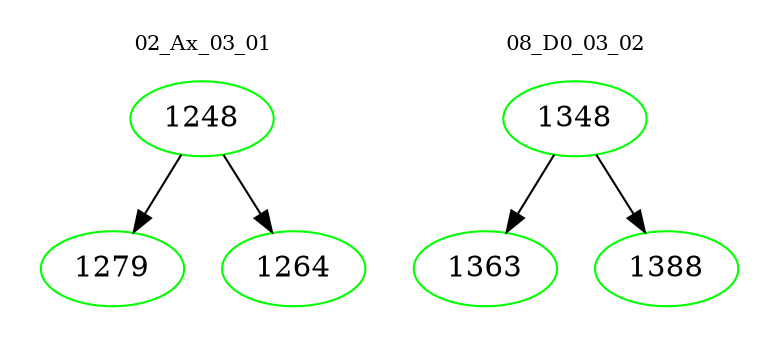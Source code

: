digraph{
subgraph cluster_0 {
color = white
label = "02_Ax_03_01";
fontsize=10;
T0_1248 [label="1248", color="green"]
T0_1248 -> T0_1279 [color="black"]
T0_1279 [label="1279", color="green"]
T0_1248 -> T0_1264 [color="black"]
T0_1264 [label="1264", color="green"]
}
subgraph cluster_1 {
color = white
label = "08_D0_03_02";
fontsize=10;
T1_1348 [label="1348", color="green"]
T1_1348 -> T1_1363 [color="black"]
T1_1363 [label="1363", color="green"]
T1_1348 -> T1_1388 [color="black"]
T1_1388 [label="1388", color="green"]
}
}
